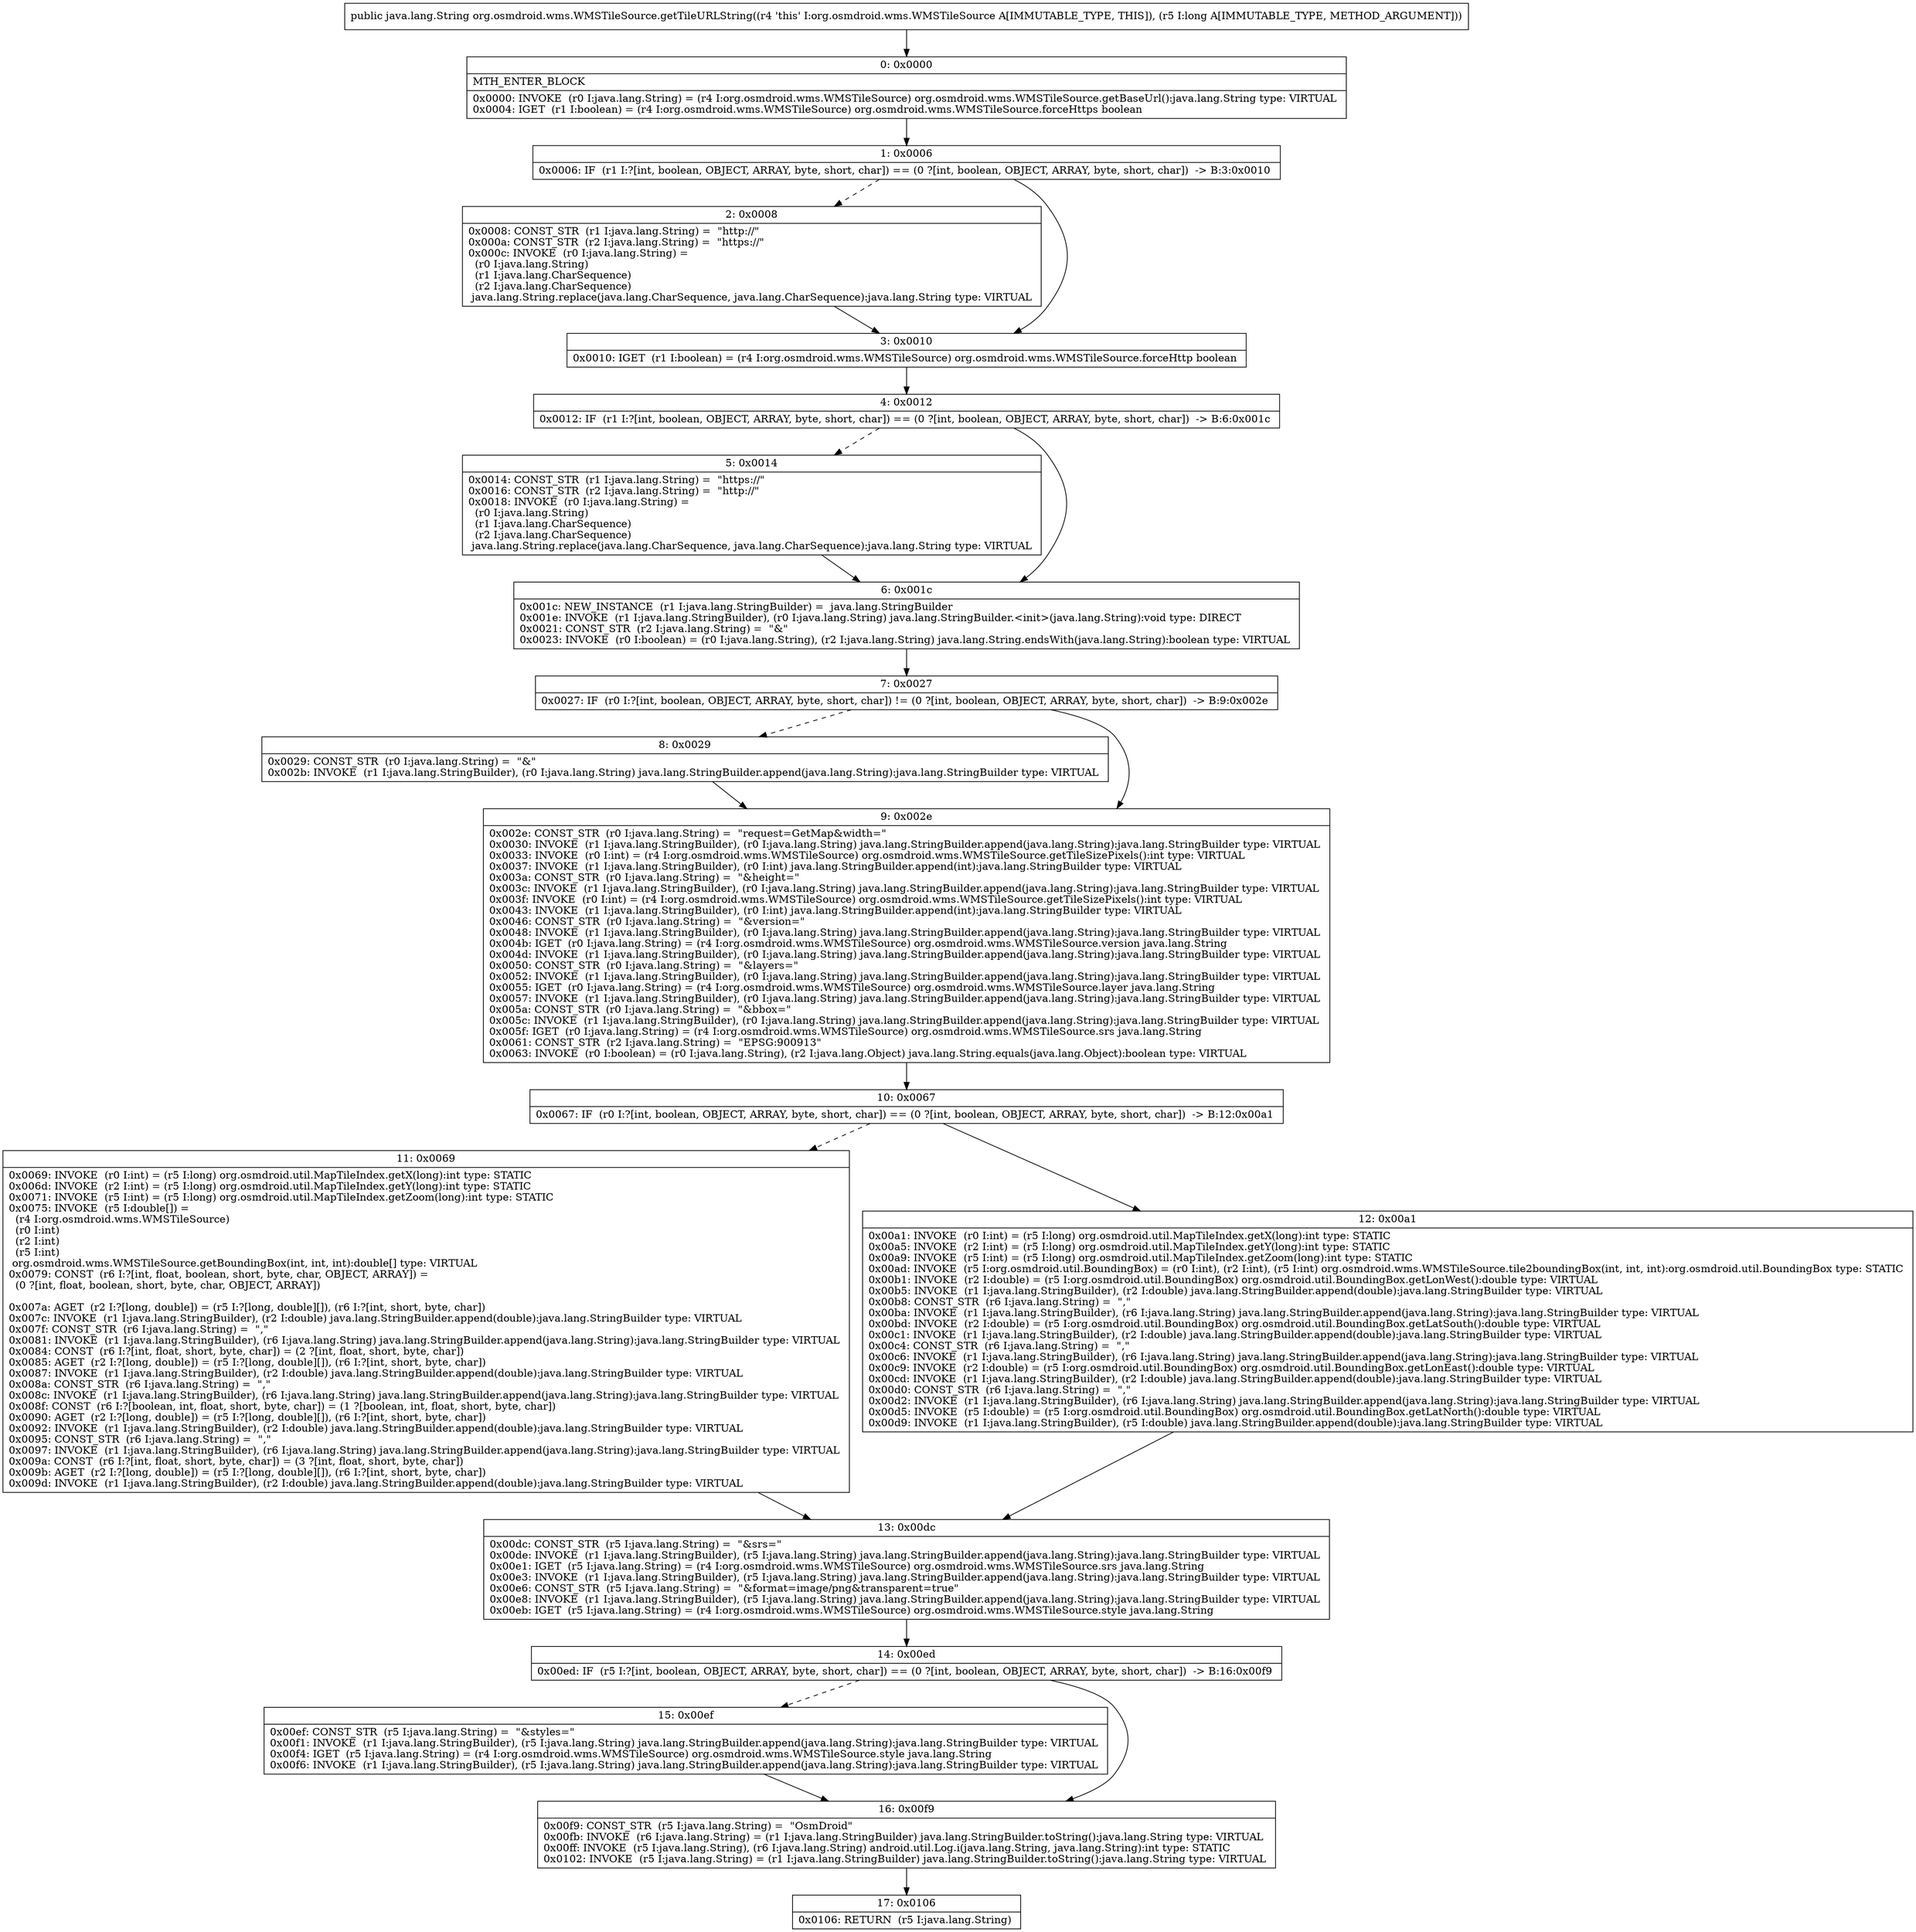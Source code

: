 digraph "CFG fororg.osmdroid.wms.WMSTileSource.getTileURLString(J)Ljava\/lang\/String;" {
Node_0 [shape=record,label="{0\:\ 0x0000|MTH_ENTER_BLOCK\l|0x0000: INVOKE  (r0 I:java.lang.String) = (r4 I:org.osmdroid.wms.WMSTileSource) org.osmdroid.wms.WMSTileSource.getBaseUrl():java.lang.String type: VIRTUAL \l0x0004: IGET  (r1 I:boolean) = (r4 I:org.osmdroid.wms.WMSTileSource) org.osmdroid.wms.WMSTileSource.forceHttps boolean \l}"];
Node_1 [shape=record,label="{1\:\ 0x0006|0x0006: IF  (r1 I:?[int, boolean, OBJECT, ARRAY, byte, short, char]) == (0 ?[int, boolean, OBJECT, ARRAY, byte, short, char])  \-\> B:3:0x0010 \l}"];
Node_2 [shape=record,label="{2\:\ 0x0008|0x0008: CONST_STR  (r1 I:java.lang.String) =  \"http:\/\/\" \l0x000a: CONST_STR  (r2 I:java.lang.String) =  \"https:\/\/\" \l0x000c: INVOKE  (r0 I:java.lang.String) = \l  (r0 I:java.lang.String)\l  (r1 I:java.lang.CharSequence)\l  (r2 I:java.lang.CharSequence)\l java.lang.String.replace(java.lang.CharSequence, java.lang.CharSequence):java.lang.String type: VIRTUAL \l}"];
Node_3 [shape=record,label="{3\:\ 0x0010|0x0010: IGET  (r1 I:boolean) = (r4 I:org.osmdroid.wms.WMSTileSource) org.osmdroid.wms.WMSTileSource.forceHttp boolean \l}"];
Node_4 [shape=record,label="{4\:\ 0x0012|0x0012: IF  (r1 I:?[int, boolean, OBJECT, ARRAY, byte, short, char]) == (0 ?[int, boolean, OBJECT, ARRAY, byte, short, char])  \-\> B:6:0x001c \l}"];
Node_5 [shape=record,label="{5\:\ 0x0014|0x0014: CONST_STR  (r1 I:java.lang.String) =  \"https:\/\/\" \l0x0016: CONST_STR  (r2 I:java.lang.String) =  \"http:\/\/\" \l0x0018: INVOKE  (r0 I:java.lang.String) = \l  (r0 I:java.lang.String)\l  (r1 I:java.lang.CharSequence)\l  (r2 I:java.lang.CharSequence)\l java.lang.String.replace(java.lang.CharSequence, java.lang.CharSequence):java.lang.String type: VIRTUAL \l}"];
Node_6 [shape=record,label="{6\:\ 0x001c|0x001c: NEW_INSTANCE  (r1 I:java.lang.StringBuilder) =  java.lang.StringBuilder \l0x001e: INVOKE  (r1 I:java.lang.StringBuilder), (r0 I:java.lang.String) java.lang.StringBuilder.\<init\>(java.lang.String):void type: DIRECT \l0x0021: CONST_STR  (r2 I:java.lang.String) =  \"&\" \l0x0023: INVOKE  (r0 I:boolean) = (r0 I:java.lang.String), (r2 I:java.lang.String) java.lang.String.endsWith(java.lang.String):boolean type: VIRTUAL \l}"];
Node_7 [shape=record,label="{7\:\ 0x0027|0x0027: IF  (r0 I:?[int, boolean, OBJECT, ARRAY, byte, short, char]) != (0 ?[int, boolean, OBJECT, ARRAY, byte, short, char])  \-\> B:9:0x002e \l}"];
Node_8 [shape=record,label="{8\:\ 0x0029|0x0029: CONST_STR  (r0 I:java.lang.String) =  \"&\" \l0x002b: INVOKE  (r1 I:java.lang.StringBuilder), (r0 I:java.lang.String) java.lang.StringBuilder.append(java.lang.String):java.lang.StringBuilder type: VIRTUAL \l}"];
Node_9 [shape=record,label="{9\:\ 0x002e|0x002e: CONST_STR  (r0 I:java.lang.String) =  \"request=GetMap&width=\" \l0x0030: INVOKE  (r1 I:java.lang.StringBuilder), (r0 I:java.lang.String) java.lang.StringBuilder.append(java.lang.String):java.lang.StringBuilder type: VIRTUAL \l0x0033: INVOKE  (r0 I:int) = (r4 I:org.osmdroid.wms.WMSTileSource) org.osmdroid.wms.WMSTileSource.getTileSizePixels():int type: VIRTUAL \l0x0037: INVOKE  (r1 I:java.lang.StringBuilder), (r0 I:int) java.lang.StringBuilder.append(int):java.lang.StringBuilder type: VIRTUAL \l0x003a: CONST_STR  (r0 I:java.lang.String) =  \"&height=\" \l0x003c: INVOKE  (r1 I:java.lang.StringBuilder), (r0 I:java.lang.String) java.lang.StringBuilder.append(java.lang.String):java.lang.StringBuilder type: VIRTUAL \l0x003f: INVOKE  (r0 I:int) = (r4 I:org.osmdroid.wms.WMSTileSource) org.osmdroid.wms.WMSTileSource.getTileSizePixels():int type: VIRTUAL \l0x0043: INVOKE  (r1 I:java.lang.StringBuilder), (r0 I:int) java.lang.StringBuilder.append(int):java.lang.StringBuilder type: VIRTUAL \l0x0046: CONST_STR  (r0 I:java.lang.String) =  \"&version=\" \l0x0048: INVOKE  (r1 I:java.lang.StringBuilder), (r0 I:java.lang.String) java.lang.StringBuilder.append(java.lang.String):java.lang.StringBuilder type: VIRTUAL \l0x004b: IGET  (r0 I:java.lang.String) = (r4 I:org.osmdroid.wms.WMSTileSource) org.osmdroid.wms.WMSTileSource.version java.lang.String \l0x004d: INVOKE  (r1 I:java.lang.StringBuilder), (r0 I:java.lang.String) java.lang.StringBuilder.append(java.lang.String):java.lang.StringBuilder type: VIRTUAL \l0x0050: CONST_STR  (r0 I:java.lang.String) =  \"&layers=\" \l0x0052: INVOKE  (r1 I:java.lang.StringBuilder), (r0 I:java.lang.String) java.lang.StringBuilder.append(java.lang.String):java.lang.StringBuilder type: VIRTUAL \l0x0055: IGET  (r0 I:java.lang.String) = (r4 I:org.osmdroid.wms.WMSTileSource) org.osmdroid.wms.WMSTileSource.layer java.lang.String \l0x0057: INVOKE  (r1 I:java.lang.StringBuilder), (r0 I:java.lang.String) java.lang.StringBuilder.append(java.lang.String):java.lang.StringBuilder type: VIRTUAL \l0x005a: CONST_STR  (r0 I:java.lang.String) =  \"&bbox=\" \l0x005c: INVOKE  (r1 I:java.lang.StringBuilder), (r0 I:java.lang.String) java.lang.StringBuilder.append(java.lang.String):java.lang.StringBuilder type: VIRTUAL \l0x005f: IGET  (r0 I:java.lang.String) = (r4 I:org.osmdroid.wms.WMSTileSource) org.osmdroid.wms.WMSTileSource.srs java.lang.String \l0x0061: CONST_STR  (r2 I:java.lang.String) =  \"EPSG:900913\" \l0x0063: INVOKE  (r0 I:boolean) = (r0 I:java.lang.String), (r2 I:java.lang.Object) java.lang.String.equals(java.lang.Object):boolean type: VIRTUAL \l}"];
Node_10 [shape=record,label="{10\:\ 0x0067|0x0067: IF  (r0 I:?[int, boolean, OBJECT, ARRAY, byte, short, char]) == (0 ?[int, boolean, OBJECT, ARRAY, byte, short, char])  \-\> B:12:0x00a1 \l}"];
Node_11 [shape=record,label="{11\:\ 0x0069|0x0069: INVOKE  (r0 I:int) = (r5 I:long) org.osmdroid.util.MapTileIndex.getX(long):int type: STATIC \l0x006d: INVOKE  (r2 I:int) = (r5 I:long) org.osmdroid.util.MapTileIndex.getY(long):int type: STATIC \l0x0071: INVOKE  (r5 I:int) = (r5 I:long) org.osmdroid.util.MapTileIndex.getZoom(long):int type: STATIC \l0x0075: INVOKE  (r5 I:double[]) = \l  (r4 I:org.osmdroid.wms.WMSTileSource)\l  (r0 I:int)\l  (r2 I:int)\l  (r5 I:int)\l org.osmdroid.wms.WMSTileSource.getBoundingBox(int, int, int):double[] type: VIRTUAL \l0x0079: CONST  (r6 I:?[int, float, boolean, short, byte, char, OBJECT, ARRAY]) = \l  (0 ?[int, float, boolean, short, byte, char, OBJECT, ARRAY])\l \l0x007a: AGET  (r2 I:?[long, double]) = (r5 I:?[long, double][]), (r6 I:?[int, short, byte, char]) \l0x007c: INVOKE  (r1 I:java.lang.StringBuilder), (r2 I:double) java.lang.StringBuilder.append(double):java.lang.StringBuilder type: VIRTUAL \l0x007f: CONST_STR  (r6 I:java.lang.String) =  \",\" \l0x0081: INVOKE  (r1 I:java.lang.StringBuilder), (r6 I:java.lang.String) java.lang.StringBuilder.append(java.lang.String):java.lang.StringBuilder type: VIRTUAL \l0x0084: CONST  (r6 I:?[int, float, short, byte, char]) = (2 ?[int, float, short, byte, char]) \l0x0085: AGET  (r2 I:?[long, double]) = (r5 I:?[long, double][]), (r6 I:?[int, short, byte, char]) \l0x0087: INVOKE  (r1 I:java.lang.StringBuilder), (r2 I:double) java.lang.StringBuilder.append(double):java.lang.StringBuilder type: VIRTUAL \l0x008a: CONST_STR  (r6 I:java.lang.String) =  \",\" \l0x008c: INVOKE  (r1 I:java.lang.StringBuilder), (r6 I:java.lang.String) java.lang.StringBuilder.append(java.lang.String):java.lang.StringBuilder type: VIRTUAL \l0x008f: CONST  (r6 I:?[boolean, int, float, short, byte, char]) = (1 ?[boolean, int, float, short, byte, char]) \l0x0090: AGET  (r2 I:?[long, double]) = (r5 I:?[long, double][]), (r6 I:?[int, short, byte, char]) \l0x0092: INVOKE  (r1 I:java.lang.StringBuilder), (r2 I:double) java.lang.StringBuilder.append(double):java.lang.StringBuilder type: VIRTUAL \l0x0095: CONST_STR  (r6 I:java.lang.String) =  \",\" \l0x0097: INVOKE  (r1 I:java.lang.StringBuilder), (r6 I:java.lang.String) java.lang.StringBuilder.append(java.lang.String):java.lang.StringBuilder type: VIRTUAL \l0x009a: CONST  (r6 I:?[int, float, short, byte, char]) = (3 ?[int, float, short, byte, char]) \l0x009b: AGET  (r2 I:?[long, double]) = (r5 I:?[long, double][]), (r6 I:?[int, short, byte, char]) \l0x009d: INVOKE  (r1 I:java.lang.StringBuilder), (r2 I:double) java.lang.StringBuilder.append(double):java.lang.StringBuilder type: VIRTUAL \l}"];
Node_12 [shape=record,label="{12\:\ 0x00a1|0x00a1: INVOKE  (r0 I:int) = (r5 I:long) org.osmdroid.util.MapTileIndex.getX(long):int type: STATIC \l0x00a5: INVOKE  (r2 I:int) = (r5 I:long) org.osmdroid.util.MapTileIndex.getY(long):int type: STATIC \l0x00a9: INVOKE  (r5 I:int) = (r5 I:long) org.osmdroid.util.MapTileIndex.getZoom(long):int type: STATIC \l0x00ad: INVOKE  (r5 I:org.osmdroid.util.BoundingBox) = (r0 I:int), (r2 I:int), (r5 I:int) org.osmdroid.wms.WMSTileSource.tile2boundingBox(int, int, int):org.osmdroid.util.BoundingBox type: STATIC \l0x00b1: INVOKE  (r2 I:double) = (r5 I:org.osmdroid.util.BoundingBox) org.osmdroid.util.BoundingBox.getLonWest():double type: VIRTUAL \l0x00b5: INVOKE  (r1 I:java.lang.StringBuilder), (r2 I:double) java.lang.StringBuilder.append(double):java.lang.StringBuilder type: VIRTUAL \l0x00b8: CONST_STR  (r6 I:java.lang.String) =  \",\" \l0x00ba: INVOKE  (r1 I:java.lang.StringBuilder), (r6 I:java.lang.String) java.lang.StringBuilder.append(java.lang.String):java.lang.StringBuilder type: VIRTUAL \l0x00bd: INVOKE  (r2 I:double) = (r5 I:org.osmdroid.util.BoundingBox) org.osmdroid.util.BoundingBox.getLatSouth():double type: VIRTUAL \l0x00c1: INVOKE  (r1 I:java.lang.StringBuilder), (r2 I:double) java.lang.StringBuilder.append(double):java.lang.StringBuilder type: VIRTUAL \l0x00c4: CONST_STR  (r6 I:java.lang.String) =  \",\" \l0x00c6: INVOKE  (r1 I:java.lang.StringBuilder), (r6 I:java.lang.String) java.lang.StringBuilder.append(java.lang.String):java.lang.StringBuilder type: VIRTUAL \l0x00c9: INVOKE  (r2 I:double) = (r5 I:org.osmdroid.util.BoundingBox) org.osmdroid.util.BoundingBox.getLonEast():double type: VIRTUAL \l0x00cd: INVOKE  (r1 I:java.lang.StringBuilder), (r2 I:double) java.lang.StringBuilder.append(double):java.lang.StringBuilder type: VIRTUAL \l0x00d0: CONST_STR  (r6 I:java.lang.String) =  \",\" \l0x00d2: INVOKE  (r1 I:java.lang.StringBuilder), (r6 I:java.lang.String) java.lang.StringBuilder.append(java.lang.String):java.lang.StringBuilder type: VIRTUAL \l0x00d5: INVOKE  (r5 I:double) = (r5 I:org.osmdroid.util.BoundingBox) org.osmdroid.util.BoundingBox.getLatNorth():double type: VIRTUAL \l0x00d9: INVOKE  (r1 I:java.lang.StringBuilder), (r5 I:double) java.lang.StringBuilder.append(double):java.lang.StringBuilder type: VIRTUAL \l}"];
Node_13 [shape=record,label="{13\:\ 0x00dc|0x00dc: CONST_STR  (r5 I:java.lang.String) =  \"&srs=\" \l0x00de: INVOKE  (r1 I:java.lang.StringBuilder), (r5 I:java.lang.String) java.lang.StringBuilder.append(java.lang.String):java.lang.StringBuilder type: VIRTUAL \l0x00e1: IGET  (r5 I:java.lang.String) = (r4 I:org.osmdroid.wms.WMSTileSource) org.osmdroid.wms.WMSTileSource.srs java.lang.String \l0x00e3: INVOKE  (r1 I:java.lang.StringBuilder), (r5 I:java.lang.String) java.lang.StringBuilder.append(java.lang.String):java.lang.StringBuilder type: VIRTUAL \l0x00e6: CONST_STR  (r5 I:java.lang.String) =  \"&format=image\/png&transparent=true\" \l0x00e8: INVOKE  (r1 I:java.lang.StringBuilder), (r5 I:java.lang.String) java.lang.StringBuilder.append(java.lang.String):java.lang.StringBuilder type: VIRTUAL \l0x00eb: IGET  (r5 I:java.lang.String) = (r4 I:org.osmdroid.wms.WMSTileSource) org.osmdroid.wms.WMSTileSource.style java.lang.String \l}"];
Node_14 [shape=record,label="{14\:\ 0x00ed|0x00ed: IF  (r5 I:?[int, boolean, OBJECT, ARRAY, byte, short, char]) == (0 ?[int, boolean, OBJECT, ARRAY, byte, short, char])  \-\> B:16:0x00f9 \l}"];
Node_15 [shape=record,label="{15\:\ 0x00ef|0x00ef: CONST_STR  (r5 I:java.lang.String) =  \"&styles=\" \l0x00f1: INVOKE  (r1 I:java.lang.StringBuilder), (r5 I:java.lang.String) java.lang.StringBuilder.append(java.lang.String):java.lang.StringBuilder type: VIRTUAL \l0x00f4: IGET  (r5 I:java.lang.String) = (r4 I:org.osmdroid.wms.WMSTileSource) org.osmdroid.wms.WMSTileSource.style java.lang.String \l0x00f6: INVOKE  (r1 I:java.lang.StringBuilder), (r5 I:java.lang.String) java.lang.StringBuilder.append(java.lang.String):java.lang.StringBuilder type: VIRTUAL \l}"];
Node_16 [shape=record,label="{16\:\ 0x00f9|0x00f9: CONST_STR  (r5 I:java.lang.String) =  \"OsmDroid\" \l0x00fb: INVOKE  (r6 I:java.lang.String) = (r1 I:java.lang.StringBuilder) java.lang.StringBuilder.toString():java.lang.String type: VIRTUAL \l0x00ff: INVOKE  (r5 I:java.lang.String), (r6 I:java.lang.String) android.util.Log.i(java.lang.String, java.lang.String):int type: STATIC \l0x0102: INVOKE  (r5 I:java.lang.String) = (r1 I:java.lang.StringBuilder) java.lang.StringBuilder.toString():java.lang.String type: VIRTUAL \l}"];
Node_17 [shape=record,label="{17\:\ 0x0106|0x0106: RETURN  (r5 I:java.lang.String) \l}"];
MethodNode[shape=record,label="{public java.lang.String org.osmdroid.wms.WMSTileSource.getTileURLString((r4 'this' I:org.osmdroid.wms.WMSTileSource A[IMMUTABLE_TYPE, THIS]), (r5 I:long A[IMMUTABLE_TYPE, METHOD_ARGUMENT])) }"];
MethodNode -> Node_0;
Node_0 -> Node_1;
Node_1 -> Node_2[style=dashed];
Node_1 -> Node_3;
Node_2 -> Node_3;
Node_3 -> Node_4;
Node_4 -> Node_5[style=dashed];
Node_4 -> Node_6;
Node_5 -> Node_6;
Node_6 -> Node_7;
Node_7 -> Node_8[style=dashed];
Node_7 -> Node_9;
Node_8 -> Node_9;
Node_9 -> Node_10;
Node_10 -> Node_11[style=dashed];
Node_10 -> Node_12;
Node_11 -> Node_13;
Node_12 -> Node_13;
Node_13 -> Node_14;
Node_14 -> Node_15[style=dashed];
Node_14 -> Node_16;
Node_15 -> Node_16;
Node_16 -> Node_17;
}

